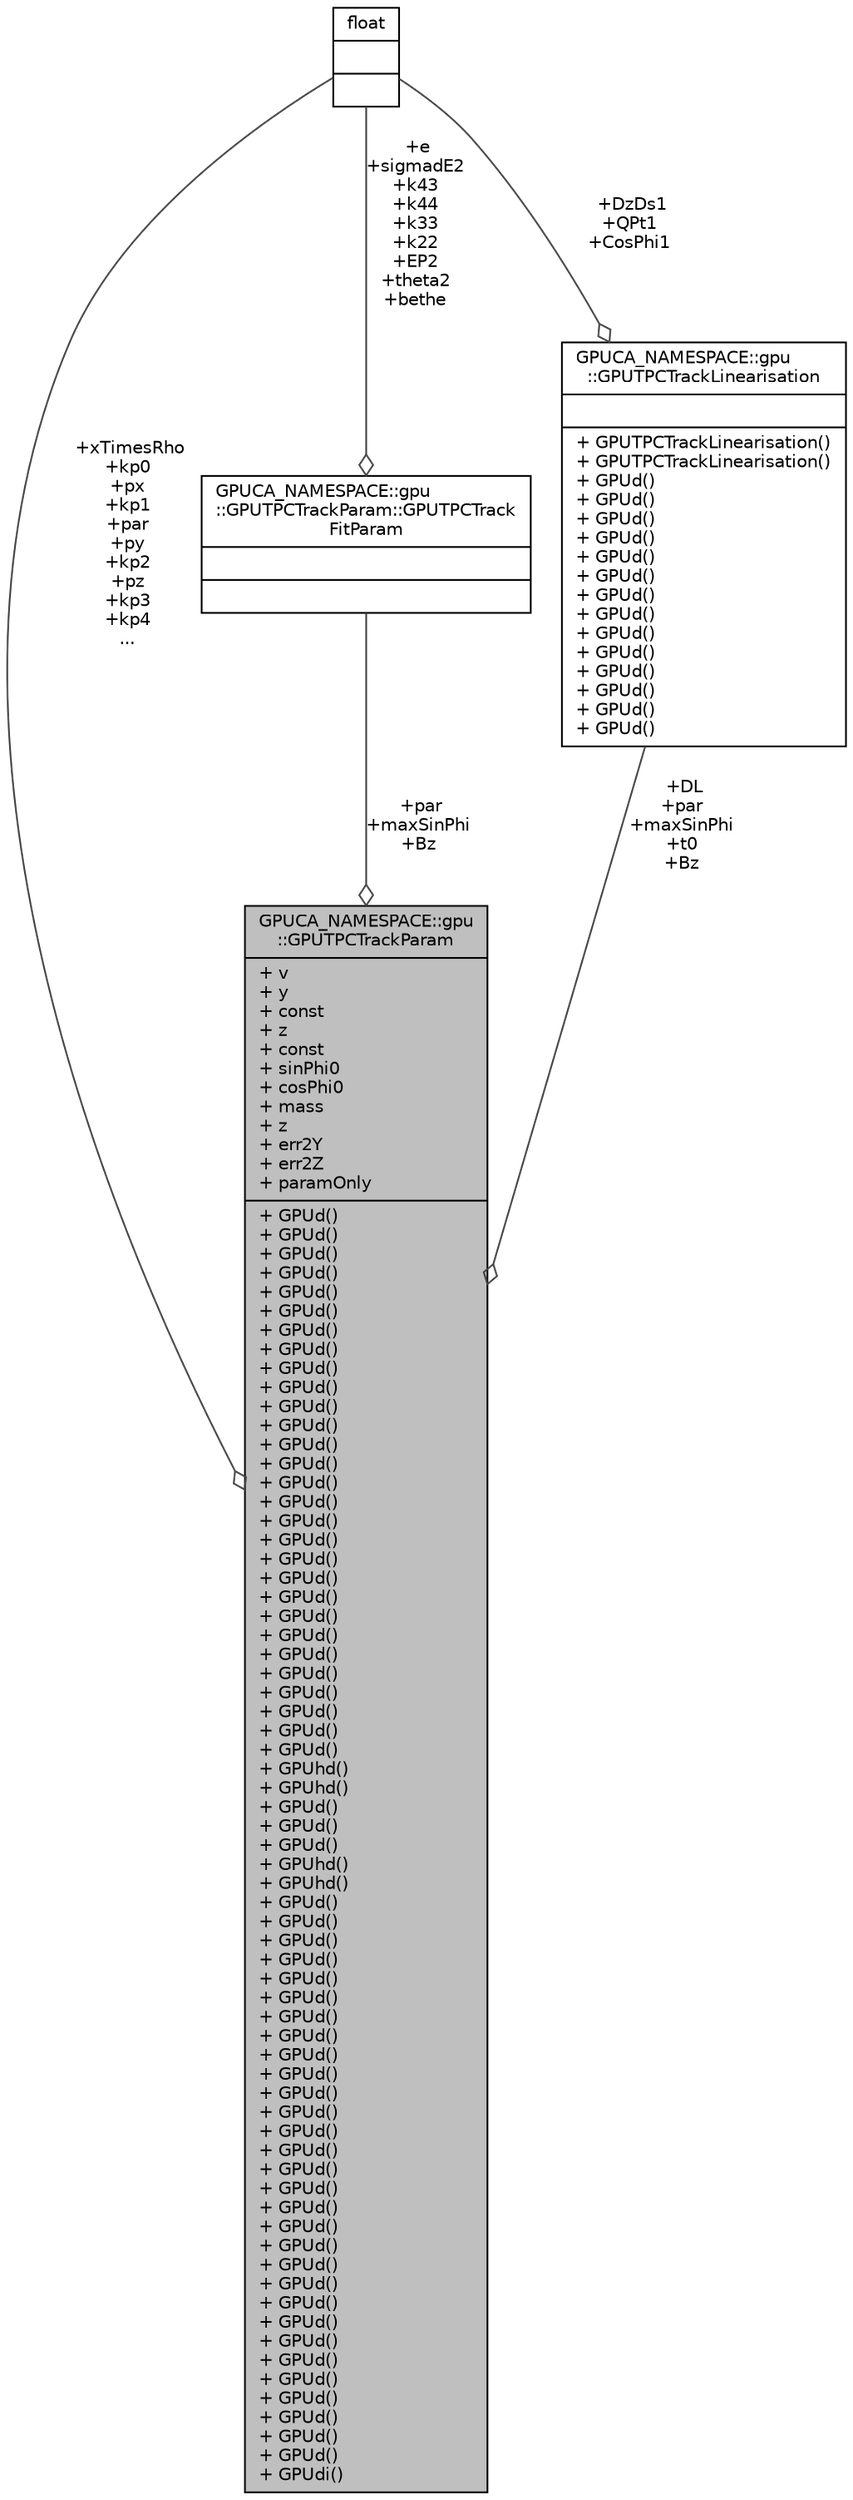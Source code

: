 digraph "GPUCA_NAMESPACE::gpu::GPUTPCTrackParam"
{
 // INTERACTIVE_SVG=YES
  bgcolor="transparent";
  edge [fontname="Helvetica",fontsize="10",labelfontname="Helvetica",labelfontsize="10"];
  node [fontname="Helvetica",fontsize="10",shape=record];
  Node1 [label="{GPUCA_NAMESPACE::gpu\l::GPUTPCTrackParam\n|+ v\l+ y\l+ const\l+ z\l+ const\l+ sinPhi0\l+ cosPhi0\l+ mass\l+ z\l+ err2Y\l+ err2Z\l+ paramOnly\l|+ GPUd()\l+ GPUd()\l+ GPUd()\l+ GPUd()\l+ GPUd()\l+ GPUd()\l+ GPUd()\l+ GPUd()\l+ GPUd()\l+ GPUd()\l+ GPUd()\l+ GPUd()\l+ GPUd()\l+ GPUd()\l+ GPUd()\l+ GPUd()\l+ GPUd()\l+ GPUd()\l+ GPUd()\l+ GPUd()\l+ GPUd()\l+ GPUd()\l+ GPUd()\l+ GPUd()\l+ GPUd()\l+ GPUd()\l+ GPUd()\l+ GPUd()\l+ GPUd()\l+ GPUhd()\l+ GPUhd()\l+ GPUd()\l+ GPUd()\l+ GPUd()\l+ GPUhd()\l+ GPUhd()\l+ GPUd()\l+ GPUd()\l+ GPUd()\l+ GPUd()\l+ GPUd()\l+ GPUd()\l+ GPUd()\l+ GPUd()\l+ GPUd()\l+ GPUd()\l+ GPUd()\l+ GPUd()\l+ GPUd()\l+ GPUd()\l+ GPUd()\l+ GPUd()\l+ GPUd()\l+ GPUd()\l+ GPUd()\l+ GPUd()\l+ GPUd()\l+ GPUd()\l+ GPUd()\l+ GPUd()\l+ GPUd()\l+ GPUd()\l+ GPUd()\l+ GPUd()\l+ GPUd()\l+ GPUd()\l+ GPUdi()\l}",height=0.2,width=0.4,color="black", fillcolor="grey75", style="filled", fontcolor="black"];
  Node2 -> Node1 [color="grey25",fontsize="10",style="solid",label=" +par\n+maxSinPhi\n+Bz" ,arrowhead="odiamond",fontname="Helvetica"];
  Node2 [label="{GPUCA_NAMESPACE::gpu\l::GPUTPCTrackParam::GPUTPCTrack\lFitParam\n||}",height=0.2,width=0.4,color="black",URL="$de/d26/structGPUCA__NAMESPACE_1_1gpu_1_1GPUTPCTrackParam_1_1GPUTPCTrackFitParam.html"];
  Node3 -> Node2 [color="grey25",fontsize="10",style="solid",label=" +e\n+sigmadE2\n+k43\n+k44\n+k33\n+k22\n+EP2\n+theta2\n+bethe" ,arrowhead="odiamond",fontname="Helvetica"];
  Node3 [label="{float\n||}",height=0.2,width=0.4,color="black",URL="$d4/dc3/classfloat.html"];
  Node3 -> Node1 [color="grey25",fontsize="10",style="solid",label=" +xTimesRho\n+kp0\n+px\n+kp1\n+par\n+py\n+kp2\n+pz\n+kp3\n+kp4\n..." ,arrowhead="odiamond",fontname="Helvetica"];
  Node4 -> Node1 [color="grey25",fontsize="10",style="solid",label=" +DL\n+par\n+maxSinPhi\n+t0\n+Bz" ,arrowhead="odiamond",fontname="Helvetica"];
  Node4 [label="{GPUCA_NAMESPACE::gpu\l::GPUTPCTrackLinearisation\n||+ GPUTPCTrackLinearisation()\l+ GPUTPCTrackLinearisation()\l+ GPUd()\l+ GPUd()\l+ GPUd()\l+ GPUd()\l+ GPUd()\l+ GPUd()\l+ GPUd()\l+ GPUd()\l+ GPUd()\l+ GPUd()\l+ GPUd()\l+ GPUd()\l+ GPUd()\l+ GPUd()\l}",height=0.2,width=0.4,color="black",URL="$df/de6/classGPUCA__NAMESPACE_1_1gpu_1_1GPUTPCTrackLinearisation.html"];
  Node3 -> Node4 [color="grey25",fontsize="10",style="solid",label=" +DzDs1\n+QPt1\n+CosPhi1" ,arrowhead="odiamond",fontname="Helvetica"];
}

